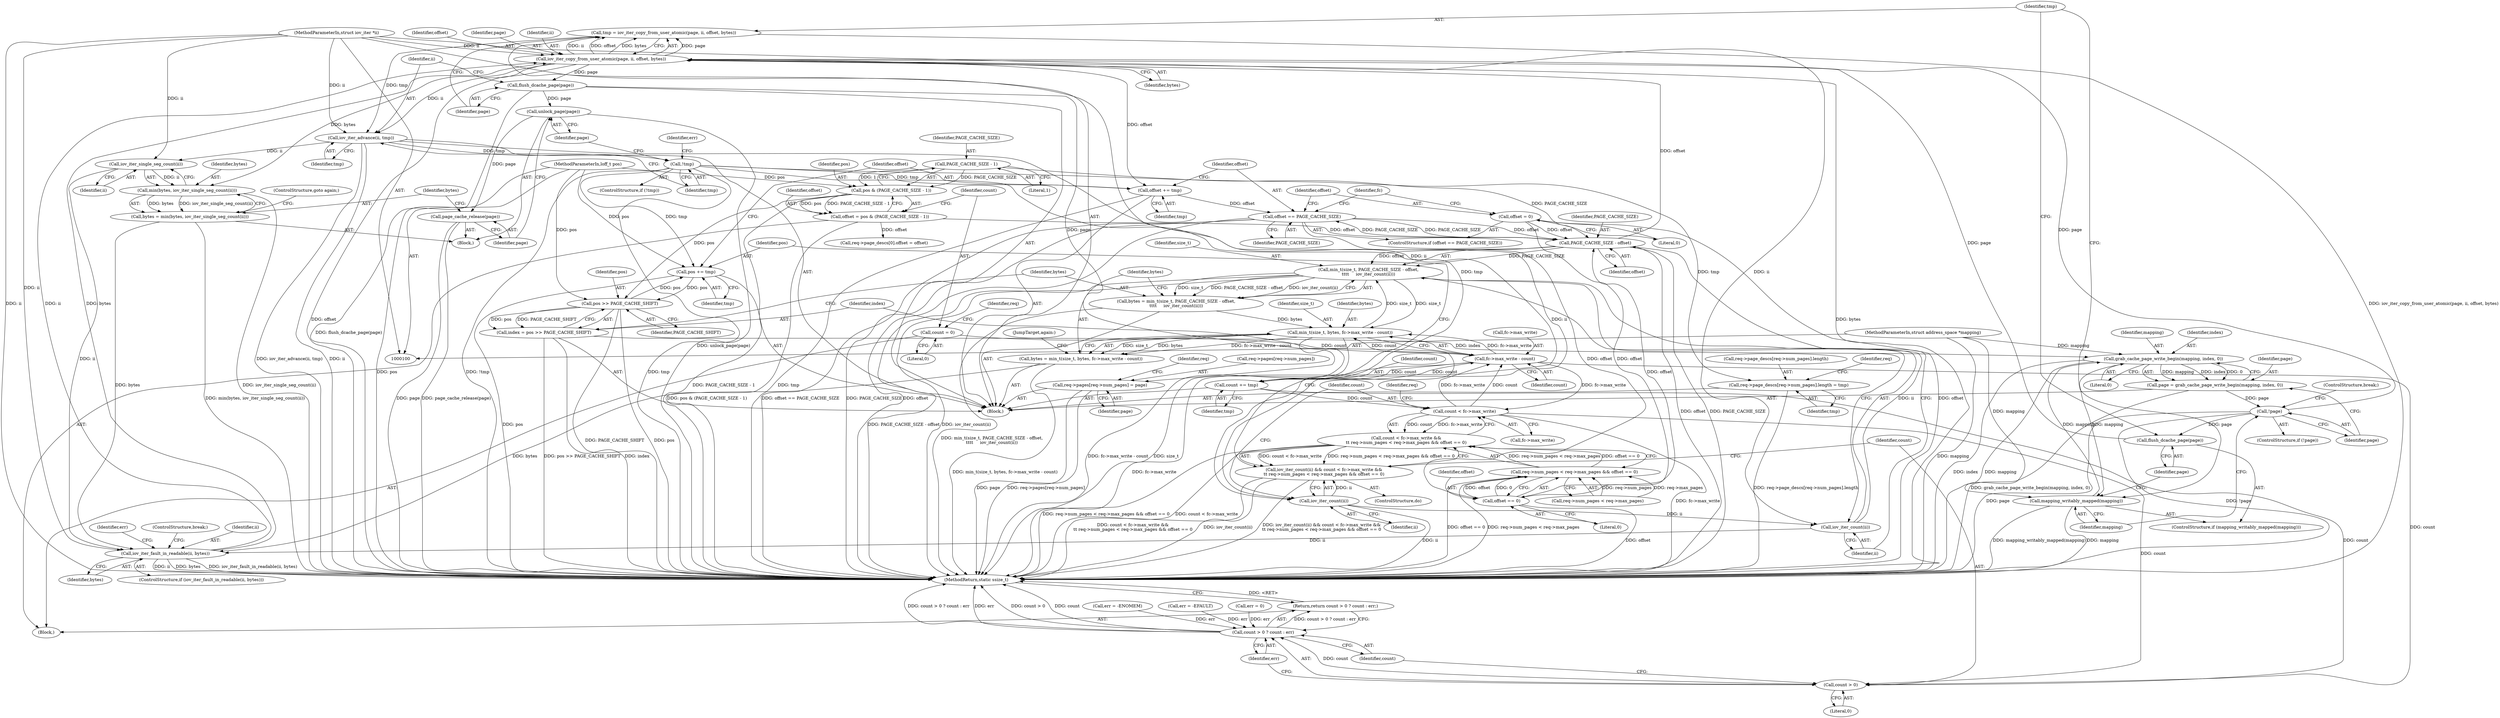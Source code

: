 digraph "0_linux_3ca8138f014a913f98e6ef40e939868e1e9ea876@API" {
"1000201" [label="(Call,tmp = iov_iter_copy_from_user_atomic(page, ii, offset, bytes))"];
"1000203" [label="(Call,iov_iter_copy_from_user_atomic(page, ii, offset, bytes))"];
"1000193" [label="(Call,!page)"];
"1000186" [label="(Call,page = grab_cache_page_write_begin(mapping, index, 0))"];
"1000188" [label="(Call,grab_cache_page_write_begin(mapping, index, 0))"];
"1000197" [label="(Call,mapping_writably_mapped(mapping))"];
"1000102" [label="(MethodParameterIn,struct address_space *mapping)"];
"1000147" [label="(Call,index = pos >> PAGE_CACHE_SHIFT)"];
"1000149" [label="(Call,pos >> PAGE_CACHE_SHIFT)"];
"1000258" [label="(Call,pos += tmp)"];
"1000214" [label="(Call,!tmp)"];
"1000210" [label="(Call,iov_iter_advance(ii, tmp))"];
"1000103" [label="(MethodParameterIn,struct iov_iter *ii)"];
"1000201" [label="(Call,tmp = iov_iter_copy_from_user_atomic(page, ii, offset, bytes))"];
"1000104" [label="(MethodParameterIn,loff_t pos)"];
"1000116" [label="(Call,pos & (PAGE_CACHE_SIZE - 1))"];
"1000118" [label="(Call,PAGE_CACHE_SIZE - 1)"];
"1000199" [label="(Call,flush_dcache_page(page))"];
"1000178" [label="(Call,iov_iter_fault_in_readable(ii, bytes))"];
"1000225" [label="(Call,iov_iter_single_seg_count(ii))"];
"1000160" [label="(Call,iov_iter_count(ii))"];
"1000278" [label="(Call,iov_iter_count(ii))"];
"1000221" [label="(Call,bytes = min(bytes, iov_iter_single_seg_count(ii)))"];
"1000223" [label="(Call,min(bytes, iov_iter_single_seg_count(ii)))"];
"1000162" [label="(Call,bytes = min_t(size_t, bytes, fc->max_write - count))"];
"1000164" [label="(Call,min_t(size_t, bytes, fc->max_write - count))"];
"1000155" [label="(Call,min_t(size_t, PAGE_CACHE_SIZE - offset,\n\t\t\t\t     iov_iter_count(ii)))"];
"1000157" [label="(Call,PAGE_CACHE_SIZE - offset)"];
"1000265" [label="(Call,offset == PAGE_CACHE_SIZE)"];
"1000261" [label="(Call,offset += tmp)"];
"1000268" [label="(Call,offset = 0)"];
"1000294" [label="(Call,offset == 0)"];
"1000114" [label="(Call,offset = pos & (PAGE_CACHE_SIZE - 1))"];
"1000153" [label="(Call,bytes = min_t(size_t, PAGE_CACHE_SIZE - offset,\n\t\t\t\t     iov_iter_count(ii)))"];
"1000167" [label="(Call,fc->max_write - count)"];
"1000281" [label="(Call,count < fc->max_write)"];
"1000255" [label="(Call,count += tmp)"];
"1000122" [label="(Call,count = 0)"];
"1000240" [label="(Call,req->page_descs[req->num_pages].length = tmp)"];
"1000208" [label="(Call,flush_dcache_page(page))"];
"1000217" [label="(Call,unlock_page(page))"];
"1000219" [label="(Call,page_cache_release(page))"];
"1000231" [label="(Call,req->pages[req->num_pages] = page)"];
"1000286" [label="(Call,req->num_pages < req->max_pages && offset == 0)"];
"1000280" [label="(Call,count < fc->max_write &&\n\t\t req->num_pages < req->max_pages && offset == 0)"];
"1000277" [label="(Call,iov_iter_count(ii) && count < fc->max_write &&\n\t\t req->num_pages < req->max_pages && offset == 0)"];
"1000299" [label="(Call,count > 0)"];
"1000298" [label="(Call,count > 0 ? count : err)"];
"1000297" [label="(Return,return count > 0 ? count : err;)"];
"1000189" [label="(Identifier,mapping)"];
"1000265" [label="(Call,offset == PAGE_CACHE_SIZE)"];
"1000274" [label="(Identifier,fc)"];
"1000117" [label="(Identifier,pos)"];
"1000199" [label="(Call,flush_dcache_page(page))"];
"1000114" [label="(Call,offset = pos & (PAGE_CACHE_SIZE - 1))"];
"1000197" [label="(Call,mapping_writably_mapped(mapping))"];
"1000298" [label="(Call,count > 0 ? count : err)"];
"1000120" [label="(Literal,1)"];
"1000295" [label="(Identifier,offset)"];
"1000286" [label="(Call,req->num_pages < req->max_pages && offset == 0)"];
"1000180" [label="(Identifier,bytes)"];
"1000207" [label="(Identifier,bytes)"];
"1000191" [label="(Literal,0)"];
"1000304" [label="(MethodReturn,static ssize_t)"];
"1000187" [label="(Identifier,page)"];
"1000161" [label="(Identifier,ii)"];
"1000158" [label="(Identifier,PAGE_CACHE_SIZE)"];
"1000218" [label="(Identifier,page)"];
"1000122" [label="(Call,count = 0)"];
"1000103" [label="(MethodParameterIn,struct iov_iter *ii)"];
"1000154" [label="(Identifier,bytes)"];
"1000162" [label="(Call,bytes = min_t(size_t, bytes, fc->max_write - count))"];
"1000104" [label="(MethodParameterIn,loff_t pos)"];
"1000153" [label="(Call,bytes = min_t(size_t, PAGE_CACHE_SIZE - offset,\n\t\t\t\t     iov_iter_count(ii)))"];
"1000188" [label="(Call,grab_cache_page_write_begin(mapping, index, 0))"];
"1000116" [label="(Call,pos & (PAGE_CACHE_SIZE - 1))"];
"1000226" [label="(Identifier,ii)"];
"1000206" [label="(Identifier,offset)"];
"1000277" [label="(Call,iov_iter_count(ii) && count < fc->max_write &&\n\t\t req->num_pages < req->max_pages && offset == 0)"];
"1000102" [label="(MethodParameterIn,struct address_space *mapping)"];
"1000204" [label="(Identifier,page)"];
"1000302" [label="(Identifier,count)"];
"1000182" [label="(Call,err = -ENOMEM)"];
"1000179" [label="(Identifier,ii)"];
"1000232" [label="(Call,req->pages[req->num_pages])"];
"1000297" [label="(Return,return count > 0 ? count : err;)"];
"1000266" [label="(Identifier,offset)"];
"1000212" [label="(Identifier,tmp)"];
"1000205" [label="(Identifier,ii)"];
"1000256" [label="(Identifier,count)"];
"1000253" [label="(Identifier,req)"];
"1000178" [label="(Call,iov_iter_fault_in_readable(ii, bytes))"];
"1000118" [label="(Call,PAGE_CACHE_SIZE - 1)"];
"1000255" [label="(Call,count += tmp)"];
"1000173" [label="(Call,err = -EFAULT)"];
"1000147" [label="(Call,index = pos >> PAGE_CACHE_SHIFT)"];
"1000150" [label="(Identifier,pos)"];
"1000227" [label="(ControlStructure,goto again;)"];
"1000200" [label="(Identifier,page)"];
"1000216" [label="(Block,)"];
"1000159" [label="(Identifier,offset)"];
"1000165" [label="(Identifier,size_t)"];
"1000224" [label="(Identifier,bytes)"];
"1000222" [label="(Identifier,bytes)"];
"1000259" [label="(Identifier,pos)"];
"1000172" [label="(JumpTarget,again:)"];
"1000217" [label="(Call,unlock_page(page))"];
"1000231" [label="(Call,req->pages[req->num_pages] = page)"];
"1000280" [label="(Call,count < fc->max_write &&\n\t\t req->num_pages < req->max_pages && offset == 0)"];
"1000201" [label="(Call,tmp = iov_iter_copy_from_user_atomic(page, ii, offset, bytes))"];
"1000209" [label="(Identifier,page)"];
"1000164" [label="(Call,min_t(size_t, bytes, fc->max_write - count))"];
"1000143" [label="(Block,)"];
"1000160" [label="(Call,iov_iter_count(ii))"];
"1000105" [label="(Block,)"];
"1000268" [label="(Call,offset = 0)"];
"1000142" [label="(ControlStructure,do)"];
"1000279" [label="(Identifier,ii)"];
"1000244" [label="(Identifier,req)"];
"1000151" [label="(Identifier,PAGE_CACHE_SHIFT)"];
"1000221" [label="(Call,bytes = min(bytes, iov_iter_single_seg_count(ii)))"];
"1000299" [label="(Call,count > 0)"];
"1000264" [label="(ControlStructure,if (offset == PAGE_CACHE_SIZE))"];
"1000115" [label="(Identifier,offset)"];
"1000166" [label="(Identifier,bytes)"];
"1000270" [label="(Literal,0)"];
"1000240" [label="(Call,req->page_descs[req->num_pages].length = tmp)"];
"1000133" [label="(Call,req->page_descs[0].offset = offset)"];
"1000193" [label="(Call,!page)"];
"1000300" [label="(Identifier,count)"];
"1000129" [label="(Identifier,req)"];
"1000190" [label="(Identifier,index)"];
"1000186" [label="(Call,page = grab_cache_page_write_begin(mapping, index, 0))"];
"1000208" [label="(Call,flush_dcache_page(page))"];
"1000156" [label="(Identifier,size_t)"];
"1000257" [label="(Identifier,tmp)"];
"1000211" [label="(Identifier,ii)"];
"1000263" [label="(Identifier,tmp)"];
"1000241" [label="(Call,req->page_descs[req->num_pages].length)"];
"1000294" [label="(Call,offset == 0)"];
"1000198" [label="(Identifier,mapping)"];
"1000239" [label="(Identifier,page)"];
"1000192" [label="(ControlStructure,if (!page))"];
"1000183" [label="(Identifier,err)"];
"1000195" [label="(ControlStructure,break;)"];
"1000210" [label="(Call,iov_iter_advance(ii, tmp))"];
"1000214" [label="(Call,!tmp)"];
"1000203" [label="(Call,iov_iter_copy_from_user_atomic(page, ii, offset, bytes))"];
"1000177" [label="(ControlStructure,if (iov_iter_fault_in_readable(ii, bytes)))"];
"1000296" [label="(Literal,0)"];
"1000155" [label="(Call,min_t(size_t, PAGE_CACHE_SIZE - offset,\n\t\t\t\t     iov_iter_count(ii)))"];
"1000202" [label="(Identifier,tmp)"];
"1000171" [label="(Identifier,count)"];
"1000283" [label="(Call,fc->max_write)"];
"1000220" [label="(Identifier,page)"];
"1000219" [label="(Call,page_cache_release(page))"];
"1000267" [label="(Identifier,PAGE_CACHE_SIZE)"];
"1000163" [label="(Identifier,bytes)"];
"1000223" [label="(Call,min(bytes, iov_iter_single_seg_count(ii)))"];
"1000303" [label="(Identifier,err)"];
"1000157" [label="(Call,PAGE_CACHE_SIZE - offset)"];
"1000278" [label="(Call,iov_iter_count(ii))"];
"1000167" [label="(Call,fc->max_write - count)"];
"1000194" [label="(Identifier,page)"];
"1000196" [label="(ControlStructure,if (mapping_writably_mapped(mapping)))"];
"1000225" [label="(Call,iov_iter_single_seg_count(ii))"];
"1000119" [label="(Identifier,PAGE_CACHE_SIZE)"];
"1000124" [label="(Literal,0)"];
"1000213" [label="(ControlStructure,if (!tmp))"];
"1000258" [label="(Call,pos += tmp)"];
"1000123" [label="(Identifier,count)"];
"1000260" [label="(Identifier,tmp)"];
"1000262" [label="(Identifier,offset)"];
"1000168" [label="(Call,fc->max_write)"];
"1000301" [label="(Literal,0)"];
"1000281" [label="(Call,count < fc->max_write)"];
"1000269" [label="(Identifier,offset)"];
"1000282" [label="(Identifier,count)"];
"1000149" [label="(Call,pos >> PAGE_CACHE_SHIFT)"];
"1000287" [label="(Call,req->num_pages < req->max_pages)"];
"1000228" [label="(Call,err = 0)"];
"1000289" [label="(Identifier,req)"];
"1000261" [label="(Call,offset += tmp)"];
"1000181" [label="(ControlStructure,break;)"];
"1000250" [label="(Identifier,tmp)"];
"1000148" [label="(Identifier,index)"];
"1000215" [label="(Identifier,tmp)"];
"1000229" [label="(Identifier,err)"];
"1000201" -> "1000143"  [label="AST: "];
"1000201" -> "1000203"  [label="CFG: "];
"1000202" -> "1000201"  [label="AST: "];
"1000203" -> "1000201"  [label="AST: "];
"1000209" -> "1000201"  [label="CFG: "];
"1000201" -> "1000304"  [label="DDG: iov_iter_copy_from_user_atomic(page, ii, offset, bytes)"];
"1000203" -> "1000201"  [label="DDG: page"];
"1000203" -> "1000201"  [label="DDG: ii"];
"1000203" -> "1000201"  [label="DDG: offset"];
"1000203" -> "1000201"  [label="DDG: bytes"];
"1000201" -> "1000210"  [label="DDG: tmp"];
"1000203" -> "1000207"  [label="CFG: "];
"1000204" -> "1000203"  [label="AST: "];
"1000205" -> "1000203"  [label="AST: "];
"1000206" -> "1000203"  [label="AST: "];
"1000207" -> "1000203"  [label="AST: "];
"1000203" -> "1000304"  [label="DDG: offset"];
"1000203" -> "1000304"  [label="DDG: bytes"];
"1000193" -> "1000203"  [label="DDG: page"];
"1000199" -> "1000203"  [label="DDG: page"];
"1000178" -> "1000203"  [label="DDG: ii"];
"1000178" -> "1000203"  [label="DDG: bytes"];
"1000103" -> "1000203"  [label="DDG: ii"];
"1000157" -> "1000203"  [label="DDG: offset"];
"1000203" -> "1000208"  [label="DDG: page"];
"1000203" -> "1000210"  [label="DDG: ii"];
"1000203" -> "1000223"  [label="DDG: bytes"];
"1000203" -> "1000261"  [label="DDG: offset"];
"1000193" -> "1000192"  [label="AST: "];
"1000193" -> "1000194"  [label="CFG: "];
"1000194" -> "1000193"  [label="AST: "];
"1000195" -> "1000193"  [label="CFG: "];
"1000198" -> "1000193"  [label="CFG: "];
"1000193" -> "1000304"  [label="DDG: page"];
"1000193" -> "1000304"  [label="DDG: !page"];
"1000186" -> "1000193"  [label="DDG: page"];
"1000193" -> "1000199"  [label="DDG: page"];
"1000186" -> "1000143"  [label="AST: "];
"1000186" -> "1000188"  [label="CFG: "];
"1000187" -> "1000186"  [label="AST: "];
"1000188" -> "1000186"  [label="AST: "];
"1000194" -> "1000186"  [label="CFG: "];
"1000186" -> "1000304"  [label="DDG: grab_cache_page_write_begin(mapping, index, 0)"];
"1000188" -> "1000186"  [label="DDG: mapping"];
"1000188" -> "1000186"  [label="DDG: index"];
"1000188" -> "1000186"  [label="DDG: 0"];
"1000188" -> "1000191"  [label="CFG: "];
"1000189" -> "1000188"  [label="AST: "];
"1000190" -> "1000188"  [label="AST: "];
"1000191" -> "1000188"  [label="AST: "];
"1000188" -> "1000304"  [label="DDG: index"];
"1000188" -> "1000304"  [label="DDG: mapping"];
"1000197" -> "1000188"  [label="DDG: mapping"];
"1000102" -> "1000188"  [label="DDG: mapping"];
"1000147" -> "1000188"  [label="DDG: index"];
"1000188" -> "1000197"  [label="DDG: mapping"];
"1000197" -> "1000196"  [label="AST: "];
"1000197" -> "1000198"  [label="CFG: "];
"1000198" -> "1000197"  [label="AST: "];
"1000200" -> "1000197"  [label="CFG: "];
"1000202" -> "1000197"  [label="CFG: "];
"1000197" -> "1000304"  [label="DDG: mapping_writably_mapped(mapping)"];
"1000197" -> "1000304"  [label="DDG: mapping"];
"1000102" -> "1000197"  [label="DDG: mapping"];
"1000102" -> "1000100"  [label="AST: "];
"1000102" -> "1000304"  [label="DDG: mapping"];
"1000147" -> "1000143"  [label="AST: "];
"1000147" -> "1000149"  [label="CFG: "];
"1000148" -> "1000147"  [label="AST: "];
"1000149" -> "1000147"  [label="AST: "];
"1000154" -> "1000147"  [label="CFG: "];
"1000147" -> "1000304"  [label="DDG: pos >> PAGE_CACHE_SHIFT"];
"1000147" -> "1000304"  [label="DDG: index"];
"1000149" -> "1000147"  [label="DDG: pos"];
"1000149" -> "1000147"  [label="DDG: PAGE_CACHE_SHIFT"];
"1000149" -> "1000151"  [label="CFG: "];
"1000150" -> "1000149"  [label="AST: "];
"1000151" -> "1000149"  [label="AST: "];
"1000149" -> "1000304"  [label="DDG: PAGE_CACHE_SHIFT"];
"1000149" -> "1000304"  [label="DDG: pos"];
"1000258" -> "1000149"  [label="DDG: pos"];
"1000116" -> "1000149"  [label="DDG: pos"];
"1000104" -> "1000149"  [label="DDG: pos"];
"1000149" -> "1000258"  [label="DDG: pos"];
"1000258" -> "1000143"  [label="AST: "];
"1000258" -> "1000260"  [label="CFG: "];
"1000259" -> "1000258"  [label="AST: "];
"1000260" -> "1000258"  [label="AST: "];
"1000262" -> "1000258"  [label="CFG: "];
"1000258" -> "1000304"  [label="DDG: pos"];
"1000214" -> "1000258"  [label="DDG: tmp"];
"1000104" -> "1000258"  [label="DDG: pos"];
"1000214" -> "1000213"  [label="AST: "];
"1000214" -> "1000215"  [label="CFG: "];
"1000215" -> "1000214"  [label="AST: "];
"1000218" -> "1000214"  [label="CFG: "];
"1000229" -> "1000214"  [label="CFG: "];
"1000214" -> "1000304"  [label="DDG: !tmp"];
"1000214" -> "1000304"  [label="DDG: tmp"];
"1000210" -> "1000214"  [label="DDG: tmp"];
"1000214" -> "1000240"  [label="DDG: tmp"];
"1000214" -> "1000255"  [label="DDG: tmp"];
"1000214" -> "1000261"  [label="DDG: tmp"];
"1000210" -> "1000143"  [label="AST: "];
"1000210" -> "1000212"  [label="CFG: "];
"1000211" -> "1000210"  [label="AST: "];
"1000212" -> "1000210"  [label="AST: "];
"1000215" -> "1000210"  [label="CFG: "];
"1000210" -> "1000304"  [label="DDG: iov_iter_advance(ii, tmp)"];
"1000210" -> "1000304"  [label="DDG: ii"];
"1000103" -> "1000210"  [label="DDG: ii"];
"1000210" -> "1000225"  [label="DDG: ii"];
"1000210" -> "1000278"  [label="DDG: ii"];
"1000103" -> "1000100"  [label="AST: "];
"1000103" -> "1000304"  [label="DDG: ii"];
"1000103" -> "1000160"  [label="DDG: ii"];
"1000103" -> "1000178"  [label="DDG: ii"];
"1000103" -> "1000225"  [label="DDG: ii"];
"1000103" -> "1000278"  [label="DDG: ii"];
"1000104" -> "1000100"  [label="AST: "];
"1000104" -> "1000304"  [label="DDG: pos"];
"1000104" -> "1000116"  [label="DDG: pos"];
"1000116" -> "1000114"  [label="AST: "];
"1000116" -> "1000118"  [label="CFG: "];
"1000117" -> "1000116"  [label="AST: "];
"1000118" -> "1000116"  [label="AST: "];
"1000114" -> "1000116"  [label="CFG: "];
"1000116" -> "1000304"  [label="DDG: PAGE_CACHE_SIZE - 1"];
"1000116" -> "1000114"  [label="DDG: pos"];
"1000116" -> "1000114"  [label="DDG: PAGE_CACHE_SIZE - 1"];
"1000118" -> "1000116"  [label="DDG: PAGE_CACHE_SIZE"];
"1000118" -> "1000116"  [label="DDG: 1"];
"1000118" -> "1000120"  [label="CFG: "];
"1000119" -> "1000118"  [label="AST: "];
"1000120" -> "1000118"  [label="AST: "];
"1000118" -> "1000157"  [label="DDG: PAGE_CACHE_SIZE"];
"1000199" -> "1000196"  [label="AST: "];
"1000199" -> "1000200"  [label="CFG: "];
"1000200" -> "1000199"  [label="AST: "];
"1000202" -> "1000199"  [label="CFG: "];
"1000178" -> "1000177"  [label="AST: "];
"1000178" -> "1000180"  [label="CFG: "];
"1000179" -> "1000178"  [label="AST: "];
"1000180" -> "1000178"  [label="AST: "];
"1000181" -> "1000178"  [label="CFG: "];
"1000183" -> "1000178"  [label="CFG: "];
"1000178" -> "1000304"  [label="DDG: iov_iter_fault_in_readable(ii, bytes)"];
"1000178" -> "1000304"  [label="DDG: ii"];
"1000178" -> "1000304"  [label="DDG: bytes"];
"1000225" -> "1000178"  [label="DDG: ii"];
"1000160" -> "1000178"  [label="DDG: ii"];
"1000221" -> "1000178"  [label="DDG: bytes"];
"1000162" -> "1000178"  [label="DDG: bytes"];
"1000225" -> "1000223"  [label="AST: "];
"1000225" -> "1000226"  [label="CFG: "];
"1000226" -> "1000225"  [label="AST: "];
"1000223" -> "1000225"  [label="CFG: "];
"1000225" -> "1000223"  [label="DDG: ii"];
"1000160" -> "1000155"  [label="AST: "];
"1000160" -> "1000161"  [label="CFG: "];
"1000161" -> "1000160"  [label="AST: "];
"1000155" -> "1000160"  [label="CFG: "];
"1000160" -> "1000155"  [label="DDG: ii"];
"1000278" -> "1000160"  [label="DDG: ii"];
"1000278" -> "1000277"  [label="AST: "];
"1000278" -> "1000279"  [label="CFG: "];
"1000279" -> "1000278"  [label="AST: "];
"1000282" -> "1000278"  [label="CFG: "];
"1000277" -> "1000278"  [label="CFG: "];
"1000278" -> "1000304"  [label="DDG: ii"];
"1000278" -> "1000277"  [label="DDG: ii"];
"1000221" -> "1000216"  [label="AST: "];
"1000221" -> "1000223"  [label="CFG: "];
"1000222" -> "1000221"  [label="AST: "];
"1000223" -> "1000221"  [label="AST: "];
"1000227" -> "1000221"  [label="CFG: "];
"1000221" -> "1000304"  [label="DDG: min(bytes, iov_iter_single_seg_count(ii))"];
"1000223" -> "1000221"  [label="DDG: bytes"];
"1000223" -> "1000221"  [label="DDG: iov_iter_single_seg_count(ii)"];
"1000224" -> "1000223"  [label="AST: "];
"1000223" -> "1000304"  [label="DDG: iov_iter_single_seg_count(ii)"];
"1000162" -> "1000143"  [label="AST: "];
"1000162" -> "1000164"  [label="CFG: "];
"1000163" -> "1000162"  [label="AST: "];
"1000164" -> "1000162"  [label="AST: "];
"1000172" -> "1000162"  [label="CFG: "];
"1000162" -> "1000304"  [label="DDG: min_t(size_t, bytes, fc->max_write - count)"];
"1000164" -> "1000162"  [label="DDG: size_t"];
"1000164" -> "1000162"  [label="DDG: bytes"];
"1000164" -> "1000162"  [label="DDG: fc->max_write - count"];
"1000164" -> "1000167"  [label="CFG: "];
"1000165" -> "1000164"  [label="AST: "];
"1000166" -> "1000164"  [label="AST: "];
"1000167" -> "1000164"  [label="AST: "];
"1000164" -> "1000304"  [label="DDG: fc->max_write - count"];
"1000164" -> "1000304"  [label="DDG: size_t"];
"1000164" -> "1000155"  [label="DDG: size_t"];
"1000155" -> "1000164"  [label="DDG: size_t"];
"1000153" -> "1000164"  [label="DDG: bytes"];
"1000167" -> "1000164"  [label="DDG: fc->max_write"];
"1000167" -> "1000164"  [label="DDG: count"];
"1000155" -> "1000153"  [label="AST: "];
"1000156" -> "1000155"  [label="AST: "];
"1000157" -> "1000155"  [label="AST: "];
"1000153" -> "1000155"  [label="CFG: "];
"1000155" -> "1000304"  [label="DDG: PAGE_CACHE_SIZE - offset"];
"1000155" -> "1000304"  [label="DDG: iov_iter_count(ii)"];
"1000155" -> "1000153"  [label="DDG: size_t"];
"1000155" -> "1000153"  [label="DDG: PAGE_CACHE_SIZE - offset"];
"1000155" -> "1000153"  [label="DDG: iov_iter_count(ii)"];
"1000157" -> "1000155"  [label="DDG: PAGE_CACHE_SIZE"];
"1000157" -> "1000155"  [label="DDG: offset"];
"1000157" -> "1000159"  [label="CFG: "];
"1000158" -> "1000157"  [label="AST: "];
"1000159" -> "1000157"  [label="AST: "];
"1000161" -> "1000157"  [label="CFG: "];
"1000157" -> "1000304"  [label="DDG: offset"];
"1000157" -> "1000304"  [label="DDG: PAGE_CACHE_SIZE"];
"1000265" -> "1000157"  [label="DDG: PAGE_CACHE_SIZE"];
"1000265" -> "1000157"  [label="DDG: offset"];
"1000268" -> "1000157"  [label="DDG: offset"];
"1000294" -> "1000157"  [label="DDG: offset"];
"1000114" -> "1000157"  [label="DDG: offset"];
"1000157" -> "1000265"  [label="DDG: PAGE_CACHE_SIZE"];
"1000265" -> "1000264"  [label="AST: "];
"1000265" -> "1000267"  [label="CFG: "];
"1000266" -> "1000265"  [label="AST: "];
"1000267" -> "1000265"  [label="AST: "];
"1000269" -> "1000265"  [label="CFG: "];
"1000274" -> "1000265"  [label="CFG: "];
"1000265" -> "1000304"  [label="DDG: offset == PAGE_CACHE_SIZE"];
"1000265" -> "1000304"  [label="DDG: PAGE_CACHE_SIZE"];
"1000265" -> "1000304"  [label="DDG: offset"];
"1000261" -> "1000265"  [label="DDG: offset"];
"1000265" -> "1000294"  [label="DDG: offset"];
"1000261" -> "1000143"  [label="AST: "];
"1000261" -> "1000263"  [label="CFG: "];
"1000262" -> "1000261"  [label="AST: "];
"1000263" -> "1000261"  [label="AST: "];
"1000266" -> "1000261"  [label="CFG: "];
"1000261" -> "1000304"  [label="DDG: tmp"];
"1000268" -> "1000264"  [label="AST: "];
"1000268" -> "1000270"  [label="CFG: "];
"1000269" -> "1000268"  [label="AST: "];
"1000270" -> "1000268"  [label="AST: "];
"1000274" -> "1000268"  [label="CFG: "];
"1000268" -> "1000304"  [label="DDG: offset"];
"1000268" -> "1000294"  [label="DDG: offset"];
"1000294" -> "1000286"  [label="AST: "];
"1000294" -> "1000296"  [label="CFG: "];
"1000295" -> "1000294"  [label="AST: "];
"1000296" -> "1000294"  [label="AST: "];
"1000286" -> "1000294"  [label="CFG: "];
"1000294" -> "1000304"  [label="DDG: offset"];
"1000294" -> "1000286"  [label="DDG: offset"];
"1000294" -> "1000286"  [label="DDG: 0"];
"1000114" -> "1000105"  [label="AST: "];
"1000115" -> "1000114"  [label="AST: "];
"1000123" -> "1000114"  [label="CFG: "];
"1000114" -> "1000304"  [label="DDG: pos & (PAGE_CACHE_SIZE - 1)"];
"1000114" -> "1000133"  [label="DDG: offset"];
"1000153" -> "1000143"  [label="AST: "];
"1000154" -> "1000153"  [label="AST: "];
"1000163" -> "1000153"  [label="CFG: "];
"1000153" -> "1000304"  [label="DDG: min_t(size_t, PAGE_CACHE_SIZE - offset,\n\t\t\t\t     iov_iter_count(ii))"];
"1000167" -> "1000171"  [label="CFG: "];
"1000168" -> "1000167"  [label="AST: "];
"1000171" -> "1000167"  [label="AST: "];
"1000167" -> "1000304"  [label="DDG: fc->max_write"];
"1000281" -> "1000167"  [label="DDG: fc->max_write"];
"1000281" -> "1000167"  [label="DDG: count"];
"1000122" -> "1000167"  [label="DDG: count"];
"1000255" -> "1000167"  [label="DDG: count"];
"1000167" -> "1000255"  [label="DDG: count"];
"1000167" -> "1000281"  [label="DDG: fc->max_write"];
"1000167" -> "1000299"  [label="DDG: count"];
"1000281" -> "1000280"  [label="AST: "];
"1000281" -> "1000283"  [label="CFG: "];
"1000282" -> "1000281"  [label="AST: "];
"1000283" -> "1000281"  [label="AST: "];
"1000289" -> "1000281"  [label="CFG: "];
"1000280" -> "1000281"  [label="CFG: "];
"1000281" -> "1000304"  [label="DDG: fc->max_write"];
"1000281" -> "1000280"  [label="DDG: count"];
"1000281" -> "1000280"  [label="DDG: fc->max_write"];
"1000255" -> "1000281"  [label="DDG: count"];
"1000281" -> "1000299"  [label="DDG: count"];
"1000255" -> "1000143"  [label="AST: "];
"1000255" -> "1000257"  [label="CFG: "];
"1000256" -> "1000255"  [label="AST: "];
"1000257" -> "1000255"  [label="AST: "];
"1000259" -> "1000255"  [label="CFG: "];
"1000255" -> "1000299"  [label="DDG: count"];
"1000122" -> "1000105"  [label="AST: "];
"1000122" -> "1000124"  [label="CFG: "];
"1000123" -> "1000122"  [label="AST: "];
"1000124" -> "1000122"  [label="AST: "];
"1000129" -> "1000122"  [label="CFG: "];
"1000240" -> "1000143"  [label="AST: "];
"1000240" -> "1000250"  [label="CFG: "];
"1000241" -> "1000240"  [label="AST: "];
"1000250" -> "1000240"  [label="AST: "];
"1000253" -> "1000240"  [label="CFG: "];
"1000240" -> "1000304"  [label="DDG: req->page_descs[req->num_pages].length"];
"1000208" -> "1000143"  [label="AST: "];
"1000208" -> "1000209"  [label="CFG: "];
"1000209" -> "1000208"  [label="AST: "];
"1000211" -> "1000208"  [label="CFG: "];
"1000208" -> "1000304"  [label="DDG: flush_dcache_page(page)"];
"1000208" -> "1000217"  [label="DDG: page"];
"1000208" -> "1000231"  [label="DDG: page"];
"1000217" -> "1000216"  [label="AST: "];
"1000217" -> "1000218"  [label="CFG: "];
"1000218" -> "1000217"  [label="AST: "];
"1000220" -> "1000217"  [label="CFG: "];
"1000217" -> "1000304"  [label="DDG: unlock_page(page)"];
"1000217" -> "1000219"  [label="DDG: page"];
"1000219" -> "1000216"  [label="AST: "];
"1000219" -> "1000220"  [label="CFG: "];
"1000220" -> "1000219"  [label="AST: "];
"1000222" -> "1000219"  [label="CFG: "];
"1000219" -> "1000304"  [label="DDG: page_cache_release(page)"];
"1000219" -> "1000304"  [label="DDG: page"];
"1000231" -> "1000143"  [label="AST: "];
"1000231" -> "1000239"  [label="CFG: "];
"1000232" -> "1000231"  [label="AST: "];
"1000239" -> "1000231"  [label="AST: "];
"1000244" -> "1000231"  [label="CFG: "];
"1000231" -> "1000304"  [label="DDG: page"];
"1000231" -> "1000304"  [label="DDG: req->pages[req->num_pages]"];
"1000286" -> "1000280"  [label="AST: "];
"1000286" -> "1000287"  [label="CFG: "];
"1000287" -> "1000286"  [label="AST: "];
"1000280" -> "1000286"  [label="CFG: "];
"1000286" -> "1000304"  [label="DDG: offset == 0"];
"1000286" -> "1000304"  [label="DDG: req->num_pages < req->max_pages"];
"1000286" -> "1000280"  [label="DDG: req->num_pages < req->max_pages"];
"1000286" -> "1000280"  [label="DDG: offset == 0"];
"1000287" -> "1000286"  [label="DDG: req->num_pages"];
"1000287" -> "1000286"  [label="DDG: req->max_pages"];
"1000280" -> "1000277"  [label="AST: "];
"1000277" -> "1000280"  [label="CFG: "];
"1000280" -> "1000304"  [label="DDG: req->num_pages < req->max_pages && offset == 0"];
"1000280" -> "1000304"  [label="DDG: count < fc->max_write"];
"1000280" -> "1000277"  [label="DDG: count < fc->max_write"];
"1000280" -> "1000277"  [label="DDG: req->num_pages < req->max_pages && offset == 0"];
"1000277" -> "1000142"  [label="AST: "];
"1000148" -> "1000277"  [label="CFG: "];
"1000300" -> "1000277"  [label="CFG: "];
"1000277" -> "1000304"  [label="DDG: count < fc->max_write &&\n\t\t req->num_pages < req->max_pages && offset == 0"];
"1000277" -> "1000304"  [label="DDG: iov_iter_count(ii)"];
"1000277" -> "1000304"  [label="DDG: iov_iter_count(ii) && count < fc->max_write &&\n\t\t req->num_pages < req->max_pages && offset == 0"];
"1000299" -> "1000298"  [label="AST: "];
"1000299" -> "1000301"  [label="CFG: "];
"1000300" -> "1000299"  [label="AST: "];
"1000301" -> "1000299"  [label="AST: "];
"1000302" -> "1000299"  [label="CFG: "];
"1000303" -> "1000299"  [label="CFG: "];
"1000299" -> "1000298"  [label="DDG: count"];
"1000298" -> "1000297"  [label="AST: "];
"1000298" -> "1000302"  [label="CFG: "];
"1000298" -> "1000303"  [label="CFG: "];
"1000302" -> "1000298"  [label="AST: "];
"1000303" -> "1000298"  [label="AST: "];
"1000297" -> "1000298"  [label="CFG: "];
"1000298" -> "1000304"  [label="DDG: count > 0 ? count : err"];
"1000298" -> "1000304"  [label="DDG: err"];
"1000298" -> "1000304"  [label="DDG: count > 0"];
"1000298" -> "1000304"  [label="DDG: count"];
"1000298" -> "1000297"  [label="DDG: count > 0 ? count : err"];
"1000228" -> "1000298"  [label="DDG: err"];
"1000182" -> "1000298"  [label="DDG: err"];
"1000173" -> "1000298"  [label="DDG: err"];
"1000297" -> "1000105"  [label="AST: "];
"1000304" -> "1000297"  [label="CFG: "];
"1000297" -> "1000304"  [label="DDG: <RET>"];
}
